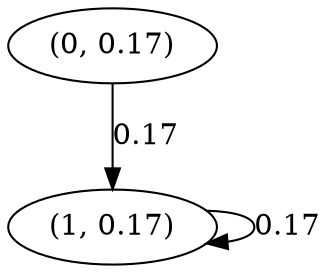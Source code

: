 digraph {
    0 [ label = "(0, 0.17)" ]
    1 [ label = "(1, 0.17)" ]
    1 -> 1 [ label = "0.17" ]
    0 -> 1 [ label = "0.17" ]
}

